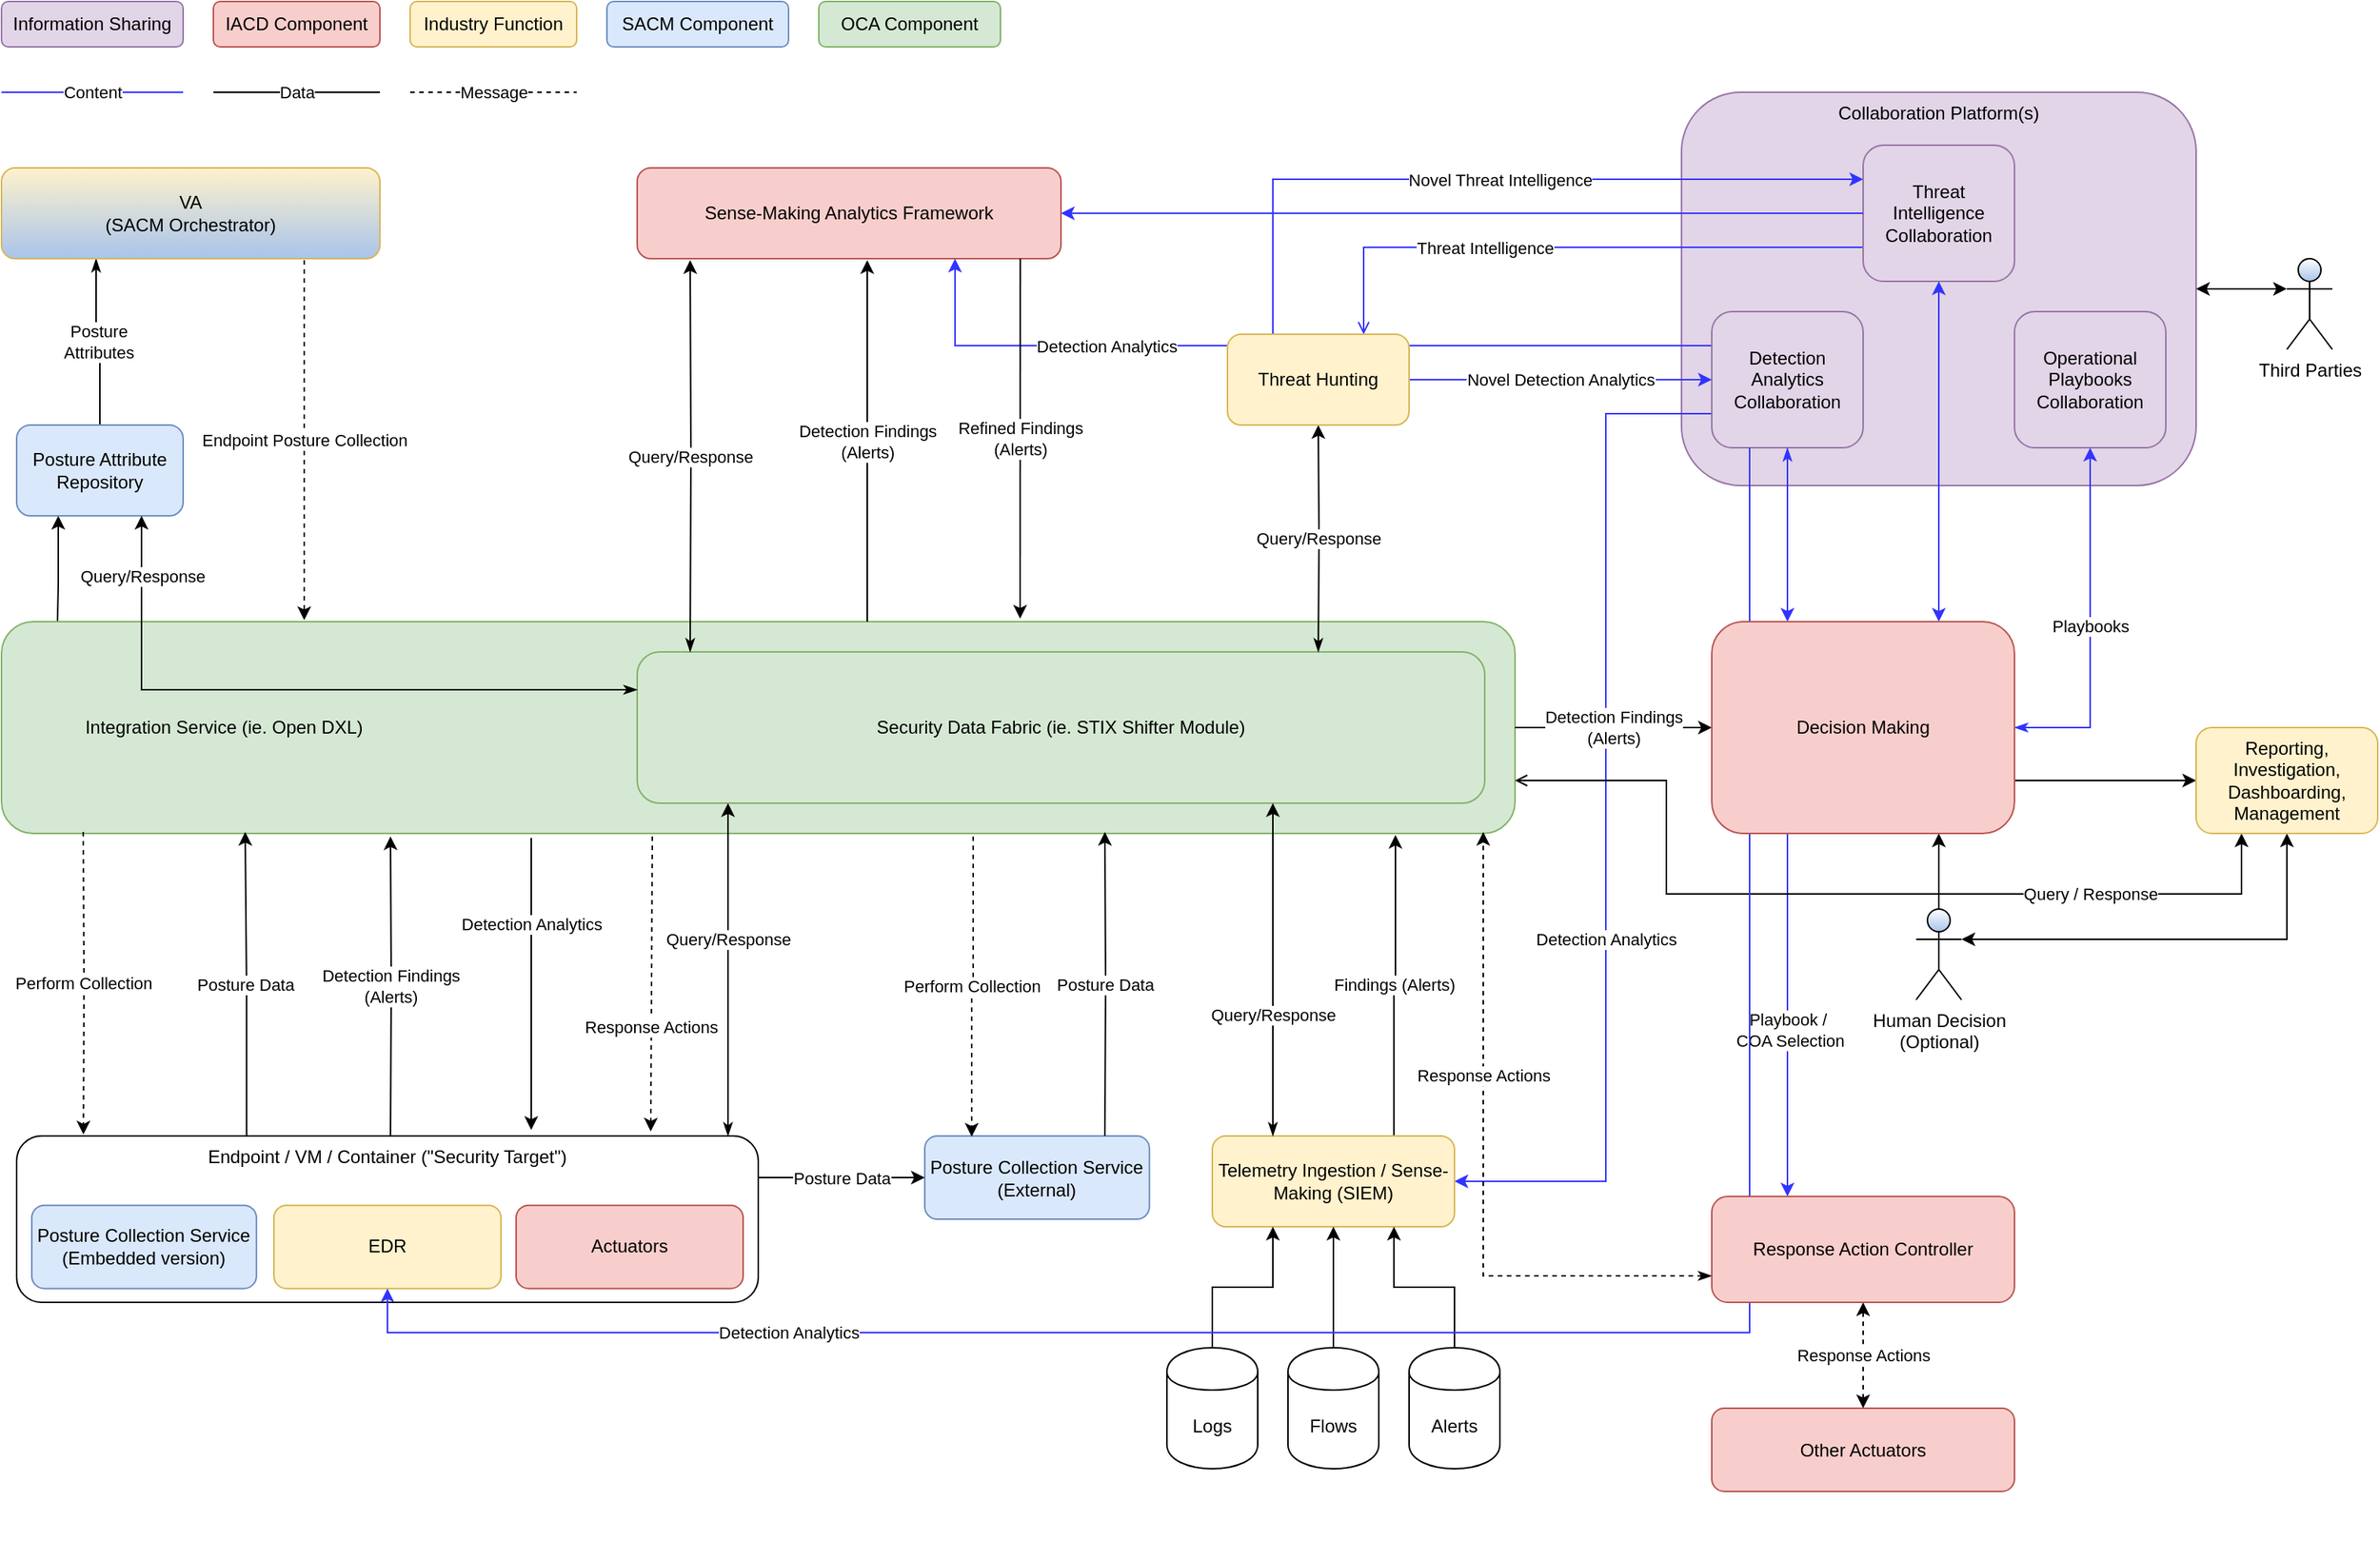 <mxfile version="13.2.6" type="github">
  <diagram id="B9lOtrirbngyGTcZE4m1" name="Page-1">
    <mxGraphModel dx="1172" dy="682" grid="1" gridSize="10" guides="1" tooltips="1" connect="1" arrows="1" fold="1" page="1" pageScale="1" pageWidth="850" pageHeight="1100" math="0" shadow="0">
      <root>
        <mxCell id="0" />
        <mxCell id="1" parent="0" />
        <mxCell id="9Mfv4na3mFFrGlOWOb3b-18" value="Collaboration Platform(s)" style="rounded=1;whiteSpace=wrap;html=1;align=center;fillColor=#e1d5e7;strokeColor=#9673a6;verticalAlign=top;" parent="1" vertex="1">
          <mxGeometry x="1130" y="80" width="340" height="260" as="geometry" />
        </mxCell>
        <mxCell id="esYa-NTaWCEVvL0tWDTw-10" value="Endpoint Posture Collection" style="edgeStyle=orthogonalEdgeStyle;rounded=0;orthogonalLoop=1;jettySize=auto;html=1;exitX=0.8;exitY=1.017;exitDx=0;exitDy=0;exitPerimeter=0;dashed=1;" parent="1" source="esYa-NTaWCEVvL0tWDTw-48" edge="1">
          <mxGeometry relative="1" as="geometry">
            <mxPoint x="200" y="170" as="sourcePoint" />
            <mxPoint x="220" y="429" as="targetPoint" />
          </mxGeometry>
        </mxCell>
        <mxCell id="esYa-NTaWCEVvL0tWDTw-71" value="Posture&lt;br&gt;Attributes" style="edgeStyle=orthogonalEdgeStyle;rounded=0;orthogonalLoop=1;jettySize=auto;html=1;entryX=0.25;entryY=1;entryDx=0;entryDy=0;startArrow=none;startFill=0;endArrow=classicThin;endFill=1;exitX=0.5;exitY=0;exitDx=0;exitDy=0;" parent="1" source="esYa-NTaWCEVvL0tWDTw-2" target="esYa-NTaWCEVvL0tWDTw-48" edge="1">
          <mxGeometry relative="1" as="geometry">
            <mxPoint x="430" y="370" as="sourcePoint" />
          </mxGeometry>
        </mxCell>
        <mxCell id="AGeJiFLoQ81j-lUDVO3M-9" style="edgeStyle=orthogonalEdgeStyle;rounded=0;orthogonalLoop=1;jettySize=auto;html=1;exitX=0.25;exitY=1;exitDx=0;exitDy=0;entryX=0.037;entryY=0;entryDx=0;entryDy=0;entryPerimeter=0;startArrow=classic;startFill=1;strokeColor=#000000;endArrow=none;endFill=0;" edge="1" parent="1" source="esYa-NTaWCEVvL0tWDTw-2" target="esYa-NTaWCEVvL0tWDTw-3">
          <mxGeometry relative="1" as="geometry">
            <Array as="points">
              <mxPoint x="58" y="405" />
            </Array>
          </mxGeometry>
        </mxCell>
        <mxCell id="esYa-NTaWCEVvL0tWDTw-2" value="Posture Attribute Repository" style="rounded=1;whiteSpace=wrap;html=1;fillColor=#dae8fc;strokeColor=#6c8ebf;" parent="1" vertex="1">
          <mxGeometry x="30" y="300" width="110" height="60" as="geometry" />
        </mxCell>
        <mxCell id="esYa-NTaWCEVvL0tWDTw-3" value="&amp;nbsp; &amp;nbsp; &amp;nbsp; &amp;nbsp; &amp;nbsp; &amp;nbsp; &amp;nbsp; &amp;nbsp; Integration Service (ie. Open DXL)" style="rounded=1;whiteSpace=wrap;html=1;align=left;fillColor=#d5e8d4;strokeColor=#82b366;" parent="1" vertex="1">
          <mxGeometry x="20" y="430" width="1000" height="140" as="geometry" />
        </mxCell>
        <mxCell id="esYa-NTaWCEVvL0tWDTw-16" value="Posture Data" style="edgeStyle=orthogonalEdgeStyle;rounded=0;orthogonalLoop=1;jettySize=auto;html=1;exitX=0.31;exitY=0;exitDx=0;exitDy=0;entryX=0.161;entryY=0.993;entryDx=0;entryDy=0;entryPerimeter=0;exitPerimeter=0;" parent="1" source="esYa-NTaWCEVvL0tWDTw-6" target="esYa-NTaWCEVvL0tWDTw-3" edge="1">
          <mxGeometry relative="1" as="geometry">
            <mxPoint x="440" y="620" as="targetPoint" />
            <Array as="points" />
          </mxGeometry>
        </mxCell>
        <mxCell id="esYa-NTaWCEVvL0tWDTw-17" value="Perform Collection" style="edgeStyle=orthogonalEdgeStyle;rounded=0;orthogonalLoop=1;jettySize=auto;html=1;entryX=0.09;entryY=-0.009;entryDx=0;entryDy=0;entryPerimeter=0;dashed=1;" parent="1" target="esYa-NTaWCEVvL0tWDTw-6" edge="1">
          <mxGeometry relative="1" as="geometry">
            <mxPoint x="74" y="569" as="sourcePoint" />
          </mxGeometry>
        </mxCell>
        <mxCell id="AGeJiFLoQ81j-lUDVO3M-10" value="Threat Intelligence" style="edgeStyle=orthogonalEdgeStyle;rounded=0;orthogonalLoop=1;jettySize=auto;html=1;exitX=0;exitY=0.75;exitDx=0;exitDy=0;entryX=0.75;entryY=0;entryDx=0;entryDy=0;startArrow=none;startFill=0;endArrow=open;endFill=0;strokeColor=#3333FF;" edge="1" parent="1" source="esYa-NTaWCEVvL0tWDTw-32" target="esYa-NTaWCEVvL0tWDTw-47">
          <mxGeometry x="0.29" relative="1" as="geometry">
            <mxPoint as="offset" />
          </mxGeometry>
        </mxCell>
        <mxCell id="esYa-NTaWCEVvL0tWDTw-32" value="Threat Intelligence Collaboration" style="rounded=1;whiteSpace=wrap;html=1;fillColor=#e1d5e7;strokeColor=#9673a6;" parent="1" vertex="1">
          <mxGeometry x="1250" y="115" width="100" height="90" as="geometry" />
        </mxCell>
        <mxCell id="esYa-NTaWCEVvL0tWDTw-33" value="Security Data Fabric (ie. STIX Shifter Module)" style="rounded=1;whiteSpace=wrap;html=1;fillColor=#d5e8d4;strokeColor=#82b366;" parent="1" vertex="1">
          <mxGeometry x="440" y="450" width="560" height="100" as="geometry" />
        </mxCell>
        <mxCell id="esYa-NTaWCEVvL0tWDTw-48" value="VA&lt;br&gt;(SACM Orchestrator)" style="rounded=1;whiteSpace=wrap;html=1;fillColor=#fff2cc;strokeColor=#d6b656;gradientColor=#A9C4EB;" parent="1" vertex="1">
          <mxGeometry x="20" y="130" width="250" height="60" as="geometry" />
        </mxCell>
        <mxCell id="vWFHUr5tTDaXBQ2kiWTk-4" value="" style="group" parent="1" vertex="1" connectable="0">
          <mxGeometry x="30" y="770" width="490" height="110" as="geometry" />
        </mxCell>
        <mxCell id="esYa-NTaWCEVvL0tWDTw-6" value="Endpoint / VM / Container (&quot;Security Target&quot;)" style="rounded=1;whiteSpace=wrap;html=1;verticalAlign=top;" parent="vWFHUr5tTDaXBQ2kiWTk-4" vertex="1">
          <mxGeometry width="490" height="110" as="geometry" />
        </mxCell>
        <mxCell id="esYa-NTaWCEVvL0tWDTw-7" value="Posture Collection Service (Embedded version)" style="rounded=1;whiteSpace=wrap;html=1;fillColor=#dae8fc;strokeColor=#6c8ebf;" parent="vWFHUr5tTDaXBQ2kiWTk-4" vertex="1">
          <mxGeometry x="10" y="45.833" width="148.42" height="55" as="geometry" />
        </mxCell>
        <mxCell id="esYa-NTaWCEVvL0tWDTw-39" value="EDR" style="rounded=1;whiteSpace=wrap;html=1;fillColor=#fff2cc;strokeColor=#d6b656;" parent="vWFHUr5tTDaXBQ2kiWTk-4" vertex="1">
          <mxGeometry x="170" y="45.833" width="150" height="55" as="geometry" />
        </mxCell>
        <mxCell id="vWFHUr5tTDaXBQ2kiWTk-3" value="Actuators" style="rounded=1;whiteSpace=wrap;html=1;fillColor=#f8cecc;strokeColor=#b85450;" parent="vWFHUr5tTDaXBQ2kiWTk-4" vertex="1">
          <mxGeometry x="330" y="45.833" width="150" height="55" as="geometry" />
        </mxCell>
        <mxCell id="vWFHUr5tTDaXBQ2kiWTk-5" value="Detection Findings&lt;br&gt;(Alerts)" style="edgeStyle=orthogonalEdgeStyle;rounded=0;orthogonalLoop=1;jettySize=auto;html=1;entryX=0.257;entryY=1.014;entryDx=0;entryDy=0;entryPerimeter=0;" parent="1" target="esYa-NTaWCEVvL0tWDTw-3" edge="1">
          <mxGeometry relative="1" as="geometry">
            <mxPoint x="277" y="770" as="sourcePoint" />
          </mxGeometry>
        </mxCell>
        <mxCell id="vWFHUr5tTDaXBQ2kiWTk-6" value="Detection Analytics" style="endArrow=classic;html=1;exitX=0.35;exitY=1.021;exitDx=0;exitDy=0;exitPerimeter=0;" parent="1" edge="1" source="esYa-NTaWCEVvL0tWDTw-3">
          <mxGeometry x="-0.409" width="50" height="50" relative="1" as="geometry">
            <mxPoint x="398" y="570" as="sourcePoint" />
            <mxPoint x="370" y="766" as="targetPoint" />
            <mxPoint as="offset" />
          </mxGeometry>
        </mxCell>
        <mxCell id="vWFHUr5tTDaXBQ2kiWTk-7" value="Response Actions" style="endArrow=classic;html=1;dashed=1;entryX=0.855;entryY=-0.027;entryDx=0;entryDy=0;entryPerimeter=0;" parent="1" edge="1" target="esYa-NTaWCEVvL0tWDTw-6">
          <mxGeometry x="0.293" width="50" height="50" relative="1" as="geometry">
            <mxPoint x="450" y="572" as="sourcePoint" />
            <mxPoint x="470" y="770" as="targetPoint" />
            <mxPoint as="offset" />
          </mxGeometry>
        </mxCell>
        <mxCell id="vWFHUr5tTDaXBQ2kiWTk-8" value="Posture Collection Service (External)" style="rounded=1;whiteSpace=wrap;html=1;fillColor=#dae8fc;strokeColor=#6c8ebf;" parent="1" vertex="1">
          <mxGeometry x="630" y="770.003" width="148.42" height="55" as="geometry" />
        </mxCell>
        <mxCell id="vWFHUr5tTDaXBQ2kiWTk-9" value="Posture Data" style="edgeStyle=orthogonalEdgeStyle;rounded=0;orthogonalLoop=1;jettySize=auto;html=1;entryX=0;entryY=0.5;entryDx=0;entryDy=0;exitX=1;exitY=0.25;exitDx=0;exitDy=0;" parent="1" source="esYa-NTaWCEVvL0tWDTw-6" target="vWFHUr5tTDaXBQ2kiWTk-8" edge="1">
          <mxGeometry relative="1" as="geometry">
            <mxPoint x="191" y="579.02" as="targetPoint" />
            <Array as="points" />
            <mxPoint x="570" y="850" as="sourcePoint" />
          </mxGeometry>
        </mxCell>
        <mxCell id="vWFHUr5tTDaXBQ2kiWTk-10" value="Perform Collection" style="edgeStyle=orthogonalEdgeStyle;rounded=0;orthogonalLoop=1;jettySize=auto;html=1;entryX=0.209;entryY=0.009;entryDx=0;entryDy=0;entryPerimeter=0;exitX=0.642;exitY=1.014;exitDx=0;exitDy=0;exitPerimeter=0;dashed=1;" parent="1" source="esYa-NTaWCEVvL0tWDTw-3" target="vWFHUr5tTDaXBQ2kiWTk-8" edge="1">
          <mxGeometry relative="1" as="geometry">
            <mxPoint x="670" y="590" as="sourcePoint" />
            <mxPoint x="84.1" y="779.01" as="targetPoint" />
          </mxGeometry>
        </mxCell>
        <mxCell id="vWFHUr5tTDaXBQ2kiWTk-11" value="Posture Data" style="edgeStyle=orthogonalEdgeStyle;rounded=0;orthogonalLoop=1;jettySize=auto;html=1;entryX=0.729;entryY=0.993;entryDx=0;entryDy=0;entryPerimeter=0;" parent="1" target="esYa-NTaWCEVvL0tWDTw-3" edge="1">
          <mxGeometry relative="1" as="geometry">
            <mxPoint x="191" y="579.02" as="targetPoint" />
            <Array as="points" />
            <mxPoint x="749" y="770" as="sourcePoint" />
          </mxGeometry>
        </mxCell>
        <mxCell id="esYa-NTaWCEVvL0tWDTw-49" value="Sense-Making Analytics Framework" style="rounded=1;whiteSpace=wrap;html=1;fillColor=#f8cecc;strokeColor=#b85450;" parent="1" vertex="1">
          <mxGeometry x="440" y="130" width="280" height="60" as="geometry" />
        </mxCell>
        <mxCell id="9Mfv4na3mFFrGlOWOb3b-23" value="Detection Analytics" style="edgeStyle=orthogonalEdgeStyle;rounded=0;orthogonalLoop=1;jettySize=auto;html=1;exitX=0;exitY=0.25;exitDx=0;exitDy=0;entryX=0.75;entryY=1;entryDx=0;entryDy=0;startArrow=none;startFill=0;endArrow=classic;endFill=1;strokeColor=#3333FF;" parent="1" source="vWFHUr5tTDaXBQ2kiWTk-13" target="esYa-NTaWCEVvL0tWDTw-49" edge="1">
          <mxGeometry x="0.435" relative="1" as="geometry">
            <mxPoint as="offset" />
          </mxGeometry>
        </mxCell>
        <mxCell id="9Mfv4na3mFFrGlOWOb3b-24" value="Detection Analytics" style="edgeStyle=orthogonalEdgeStyle;rounded=0;orthogonalLoop=1;jettySize=auto;html=1;exitX=0;exitY=0.75;exitDx=0;exitDy=0;entryX=1;entryY=0.5;entryDx=0;entryDy=0;startArrow=none;startFill=0;endArrow=classic;endFill=1;strokeColor=#3333FF;" parent="1" source="vWFHUr5tTDaXBQ2kiWTk-13" target="vWFHUr5tTDaXBQ2kiWTk-35" edge="1">
          <mxGeometry x="0.233" relative="1" as="geometry">
            <Array as="points">
              <mxPoint x="1080" y="293" />
              <mxPoint x="1080" y="800" />
            </Array>
            <mxPoint as="offset" />
          </mxGeometry>
        </mxCell>
        <mxCell id="vWFHUr5tTDaXBQ2kiWTk-13" value="Detection Analytics Collaboration" style="rounded=1;whiteSpace=wrap;html=1;fillColor=#e1d5e7;strokeColor=#9673a6;" parent="1" vertex="1">
          <mxGeometry x="1150" y="225" width="100" height="90" as="geometry" />
        </mxCell>
        <mxCell id="esYa-NTaWCEVvL0tWDTw-58" value="Query/Response" style="edgeStyle=orthogonalEdgeStyle;rounded=0;orthogonalLoop=1;jettySize=auto;html=1;entryX=0.125;entryY=1.017;entryDx=0;entryDy=0;startArrow=classicThin;startFill=1;entryPerimeter=0;" parent="1" target="esYa-NTaWCEVvL0tWDTw-49" edge="1">
          <mxGeometry relative="1" as="geometry">
            <mxPoint x="554.25" y="203" as="targetPoint" />
            <mxPoint x="475" y="450" as="sourcePoint" />
          </mxGeometry>
        </mxCell>
        <mxCell id="vWFHUr5tTDaXBQ2kiWTk-16" value="Query/Response" style="edgeStyle=orthogonalEdgeStyle;rounded=0;orthogonalLoop=1;jettySize=auto;html=1;entryX=0.5;entryY=1;entryDx=0;entryDy=0;startArrow=classicThin;startFill=1;" parent="1" target="esYa-NTaWCEVvL0tWDTw-47" edge="1">
          <mxGeometry relative="1" as="geometry">
            <mxPoint x="647.5" y="200" as="targetPoint" />
            <mxPoint x="890" y="450" as="sourcePoint" />
          </mxGeometry>
        </mxCell>
        <mxCell id="vWFHUr5tTDaXBQ2kiWTk-17" value="Detection Findings&lt;br&gt;(Alerts)" style="edgeStyle=orthogonalEdgeStyle;rounded=0;orthogonalLoop=1;jettySize=auto;html=1;" parent="1" edge="1">
          <mxGeometry relative="1" as="geometry">
            <mxPoint x="592" y="430" as="sourcePoint" />
            <mxPoint x="592" y="191" as="targetPoint" />
          </mxGeometry>
        </mxCell>
        <mxCell id="vWFHUr5tTDaXBQ2kiWTk-18" value="Refined Findings&lt;br&gt;(Alerts)" style="endArrow=classic;html=1;exitX=0.904;exitY=1;exitDx=0;exitDy=0;exitPerimeter=0;" parent="1" source="esYa-NTaWCEVvL0tWDTw-49" edge="1">
          <mxGeometry width="50" height="50" relative="1" as="geometry">
            <mxPoint x="420" y="380" as="sourcePoint" />
            <mxPoint x="693" y="428" as="targetPoint" />
          </mxGeometry>
        </mxCell>
        <mxCell id="vWFHUr5tTDaXBQ2kiWTk-27" value="Response Actions" style="edgeStyle=orthogonalEdgeStyle;rounded=0;orthogonalLoop=1;jettySize=auto;html=1;entryX=0.979;entryY=0.993;entryDx=0;entryDy=0;startArrow=classicThin;startFill=1;exitX=0;exitY=0.75;exitDx=0;exitDy=0;dashed=1;entryPerimeter=0;" parent="1" source="vWFHUr5tTDaXBQ2kiWTk-28" target="esYa-NTaWCEVvL0tWDTw-3" edge="1">
          <mxGeometry x="0.276" relative="1" as="geometry">
            <mxPoint x="1210" y="710" as="sourcePoint" />
            <mxPoint as="offset" />
          </mxGeometry>
        </mxCell>
        <mxCell id="vWFHUr5tTDaXBQ2kiWTk-34" value="Playbooks" style="edgeStyle=orthogonalEdgeStyle;rounded=0;orthogonalLoop=1;jettySize=auto;html=1;exitX=1;exitY=0.5;exitDx=0;exitDy=0;entryX=0.5;entryY=1;entryDx=0;entryDy=0;startArrow=classicThin;startFill=1;strokeColor=#3333FF;" parent="1" source="vWFHUr5tTDaXBQ2kiWTk-19" target="vWFHUr5tTDaXBQ2kiWTk-33" edge="1">
          <mxGeometry relative="1" as="geometry" />
        </mxCell>
        <mxCell id="vWFHUr5tTDaXBQ2kiWTk-20" value="Detection Findings&lt;br&gt;(Alerts)" style="endArrow=classic;html=1;entryX=0;entryY=0.5;entryDx=0;entryDy=0;exitX=1;exitY=0.5;exitDx=0;exitDy=0;" parent="1" source="esYa-NTaWCEVvL0tWDTw-3" target="vWFHUr5tTDaXBQ2kiWTk-19" edge="1">
          <mxGeometry width="50" height="50" relative="1" as="geometry">
            <mxPoint x="880" y="490" as="sourcePoint" />
            <mxPoint x="930" y="440" as="targetPoint" />
          </mxGeometry>
        </mxCell>
        <mxCell id="vWFHUr5tTDaXBQ2kiWTk-21" value="Novel Detection Analytics" style="endArrow=classic;html=1;entryX=0;entryY=0.5;entryDx=0;entryDy=0;exitX=1;exitY=0.5;exitDx=0;exitDy=0;strokeColor=#3333FF;" parent="1" source="esYa-NTaWCEVvL0tWDTw-47" target="vWFHUr5tTDaXBQ2kiWTk-13" edge="1">
          <mxGeometry width="50" height="50" relative="1" as="geometry">
            <mxPoint x="740" y="360" as="sourcePoint" />
            <mxPoint x="790" y="310" as="targetPoint" />
          </mxGeometry>
        </mxCell>
        <mxCell id="vWFHUr5tTDaXBQ2kiWTk-22" value="" style="endArrow=classic;html=1;entryX=1;entryY=0.5;entryDx=0;entryDy=0;exitX=0;exitY=0.5;exitDx=0;exitDy=0;strokeColor=#3333FF;" parent="1" source="esYa-NTaWCEVvL0tWDTw-32" target="esYa-NTaWCEVvL0tWDTw-49" edge="1">
          <mxGeometry width="50" height="50" relative="1" as="geometry">
            <mxPoint x="740" y="360" as="sourcePoint" />
            <mxPoint x="790" y="310" as="targetPoint" />
          </mxGeometry>
        </mxCell>
        <mxCell id="vWFHUr5tTDaXBQ2kiWTk-25" value="" style="endArrow=classic;html=1;entryX=0.75;entryY=0;entryDx=0;entryDy=0;exitX=0.5;exitY=1;exitDx=0;exitDy=0;strokeColor=#3333FF;startArrow=classic;startFill=1;" parent="1" source="esYa-NTaWCEVvL0tWDTw-32" target="vWFHUr5tTDaXBQ2kiWTk-19" edge="1">
          <mxGeometry width="50" height="50" relative="1" as="geometry">
            <mxPoint x="880" y="440" as="sourcePoint" />
            <mxPoint x="930" y="390" as="targetPoint" />
          </mxGeometry>
        </mxCell>
        <mxCell id="vWFHUr5tTDaXBQ2kiWTk-26" value="" style="endArrow=classic;html=1;entryX=0.25;entryY=0;entryDx=0;entryDy=0;exitX=0.5;exitY=1;exitDx=0;exitDy=0;startArrow=classicThin;startFill=1;strokeColor=#3333FF;" parent="1" source="vWFHUr5tTDaXBQ2kiWTk-13" target="vWFHUr5tTDaXBQ2kiWTk-19" edge="1">
          <mxGeometry width="50" height="50" relative="1" as="geometry">
            <mxPoint x="880" y="440" as="sourcePoint" />
            <mxPoint x="930" y="390" as="targetPoint" />
          </mxGeometry>
        </mxCell>
        <mxCell id="vWFHUr5tTDaXBQ2kiWTk-29" value="Other Actuators" style="rounded=1;whiteSpace=wrap;html=1;fillColor=#f8cecc;strokeColor=#b85450;" parent="1" vertex="1">
          <mxGeometry x="1150" y="950" width="200" height="55" as="geometry" />
        </mxCell>
        <mxCell id="vWFHUr5tTDaXBQ2kiWTk-30" value="Response Actions" style="endArrow=classic;startArrow=classic;html=1;entryX=0.5;entryY=1;entryDx=0;entryDy=0;exitX=0.5;exitY=0;exitDx=0;exitDy=0;dashed=1;" parent="1" source="vWFHUr5tTDaXBQ2kiWTk-29" target="vWFHUr5tTDaXBQ2kiWTk-28" edge="1">
          <mxGeometry width="50" height="50" relative="1" as="geometry">
            <mxPoint x="780" y="870" as="sourcePoint" />
            <mxPoint x="830" y="820" as="targetPoint" />
          </mxGeometry>
        </mxCell>
        <mxCell id="vWFHUr5tTDaXBQ2kiWTk-31" value="Playbook /&lt;br&gt;&amp;nbsp;COA Selection" style="endArrow=classic;html=1;entryX=0.25;entryY=0;entryDx=0;entryDy=0;exitX=0.25;exitY=1;exitDx=0;exitDy=0;strokeColor=#3333FF;" parent="1" source="vWFHUr5tTDaXBQ2kiWTk-19" target="vWFHUr5tTDaXBQ2kiWTk-28" edge="1">
          <mxGeometry x="0.083" width="50" height="50" relative="1" as="geometry">
            <mxPoint x="960" y="720" as="sourcePoint" />
            <mxPoint x="1010" y="670" as="targetPoint" />
            <mxPoint as="offset" />
          </mxGeometry>
        </mxCell>
        <mxCell id="vWFHUr5tTDaXBQ2kiWTk-33" value="Operational&lt;br&gt;Playbooks&lt;br&gt;Collaboration" style="rounded=1;whiteSpace=wrap;html=1;fillColor=#e1d5e7;strokeColor=#9673a6;" parent="1" vertex="1">
          <mxGeometry x="1350" y="225" width="100" height="90" as="geometry" />
        </mxCell>
        <mxCell id="AGeJiFLoQ81j-lUDVO3M-1" value="Findings (Alerts)" style="edgeStyle=orthogonalEdgeStyle;rounded=0;orthogonalLoop=1;jettySize=auto;html=1;exitX=0.75;exitY=0;exitDx=0;exitDy=0;entryX=0.921;entryY=1.007;entryDx=0;entryDy=0;entryPerimeter=0;strokeColor=#000000;" edge="1" parent="1" source="vWFHUr5tTDaXBQ2kiWTk-35" target="esYa-NTaWCEVvL0tWDTw-3">
          <mxGeometry relative="1" as="geometry" />
        </mxCell>
        <mxCell id="vWFHUr5tTDaXBQ2kiWTk-35" value="Telemetry Ingestion / Sense-Making (SIEM)" style="rounded=1;whiteSpace=wrap;html=1;fillColor=#fff2cc;strokeColor=#d6b656;" parent="1" vertex="1">
          <mxGeometry x="820" y="770" width="160" height="60" as="geometry" />
        </mxCell>
        <mxCell id="vWFHUr5tTDaXBQ2kiWTk-36" value="Query/Response" style="edgeStyle=orthogonalEdgeStyle;rounded=0;orthogonalLoop=1;jettySize=auto;html=1;entryX=0.75;entryY=1;entryDx=0;entryDy=0;startArrow=classicThin;startFill=1;exitX=0.25;exitY=0;exitDx=0;exitDy=0;" parent="1" source="vWFHUr5tTDaXBQ2kiWTk-35" target="esYa-NTaWCEVvL0tWDTw-33" edge="1">
          <mxGeometry x="-0.273" relative="1" as="geometry">
            <mxPoint x="889.5" y="550" as="targetPoint" />
            <mxPoint x="889.5" y="700" as="sourcePoint" />
            <mxPoint as="offset" />
          </mxGeometry>
        </mxCell>
        <mxCell id="vWFHUr5tTDaXBQ2kiWTk-37" value="" style="shape=cylinder;whiteSpace=wrap;html=1;boundedLbl=1;backgroundOutline=1;align=left;movable=0;resizable=0;rotatable=0;deletable=0;editable=0;connectable=0;fillColor=none;strokeColor=none;" parent="1" vertex="1">
          <mxGeometry x="760" y="970" width="60" height="80" as="geometry" />
        </mxCell>
        <mxCell id="9Mfv4na3mFFrGlOWOb3b-7" style="edgeStyle=orthogonalEdgeStyle;rounded=0;orthogonalLoop=1;jettySize=auto;html=1;exitX=0.5;exitY=0;exitDx=0;exitDy=0;entryX=0.25;entryY=1;entryDx=0;entryDy=0;startArrow=none;startFill=0;" parent="1" source="vWFHUr5tTDaXBQ2kiWTk-38" target="vWFHUr5tTDaXBQ2kiWTk-35" edge="1">
          <mxGeometry relative="1" as="geometry" />
        </mxCell>
        <mxCell id="vWFHUr5tTDaXBQ2kiWTk-38" value="Logs" style="shape=cylinder;whiteSpace=wrap;html=1;boundedLbl=1;backgroundOutline=1;align=center;" parent="1" vertex="1">
          <mxGeometry x="790" y="910" width="60" height="80" as="geometry" />
        </mxCell>
        <mxCell id="9Mfv4na3mFFrGlOWOb3b-8" style="edgeStyle=orthogonalEdgeStyle;rounded=0;orthogonalLoop=1;jettySize=auto;html=1;exitX=0.5;exitY=0;exitDx=0;exitDy=0;entryX=0.5;entryY=1;entryDx=0;entryDy=0;startArrow=none;startFill=0;" parent="1" source="9Mfv4na3mFFrGlOWOb3b-1" target="vWFHUr5tTDaXBQ2kiWTk-35" edge="1">
          <mxGeometry relative="1" as="geometry" />
        </mxCell>
        <mxCell id="9Mfv4na3mFFrGlOWOb3b-1" value="Flows" style="shape=cylinder;whiteSpace=wrap;html=1;boundedLbl=1;backgroundOutline=1;align=center;" parent="1" vertex="1">
          <mxGeometry x="870" y="910" width="60" height="80" as="geometry" />
        </mxCell>
        <mxCell id="9Mfv4na3mFFrGlOWOb3b-9" style="edgeStyle=orthogonalEdgeStyle;rounded=0;orthogonalLoop=1;jettySize=auto;html=1;exitX=0.5;exitY=0;exitDx=0;exitDy=0;entryX=0.75;entryY=1;entryDx=0;entryDy=0;startArrow=none;startFill=0;" parent="1" source="9Mfv4na3mFFrGlOWOb3b-3" target="vWFHUr5tTDaXBQ2kiWTk-35" edge="1">
          <mxGeometry relative="1" as="geometry" />
        </mxCell>
        <mxCell id="9Mfv4na3mFFrGlOWOb3b-3" value="Alerts" style="shape=cylinder;whiteSpace=wrap;html=1;boundedLbl=1;backgroundOutline=1;align=center;" parent="1" vertex="1">
          <mxGeometry x="950" y="910" width="60" height="80" as="geometry" />
        </mxCell>
        <mxCell id="9Mfv4na3mFFrGlOWOb3b-10" value="Information Sharing" style="rounded=1;whiteSpace=wrap;html=1;align=center;fillColor=#e1d5e7;strokeColor=#9673a6;" parent="1" vertex="1">
          <mxGeometry x="20" y="20" width="120" height="30" as="geometry" />
        </mxCell>
        <mxCell id="9Mfv4na3mFFrGlOWOb3b-11" value="IACD Component" style="rounded=1;whiteSpace=wrap;html=1;align=center;fillColor=#f8cecc;strokeColor=#b85450;" parent="1" vertex="1">
          <mxGeometry x="160" y="20" width="110" height="30" as="geometry" />
        </mxCell>
        <mxCell id="9Mfv4na3mFFrGlOWOb3b-12" value="Industry Function" style="rounded=1;whiteSpace=wrap;html=1;align=center;fillColor=#fff2cc;strokeColor=#d6b656;" parent="1" vertex="1">
          <mxGeometry x="290" y="20" width="110" height="30" as="geometry" />
        </mxCell>
        <mxCell id="9Mfv4na3mFFrGlOWOb3b-13" value="SACM Component" style="rounded=1;whiteSpace=wrap;html=1;align=center;fillColor=#dae8fc;strokeColor=#6c8ebf;" parent="1" vertex="1">
          <mxGeometry x="420" y="20" width="120" height="30" as="geometry" />
        </mxCell>
        <mxCell id="9Mfv4na3mFFrGlOWOb3b-14" value="OCA Component" style="rounded=1;whiteSpace=wrap;html=1;align=center;fillColor=#d5e8d4;strokeColor=#82b366;" parent="1" vertex="1">
          <mxGeometry x="560" y="20" width="120" height="30" as="geometry" />
        </mxCell>
        <mxCell id="9Mfv4na3mFFrGlOWOb3b-16" style="edgeStyle=orthogonalEdgeStyle;rounded=0;orthogonalLoop=1;jettySize=auto;html=1;exitX=0.5;exitY=0;exitDx=0;exitDy=0;exitPerimeter=0;entryX=0.75;entryY=1;entryDx=0;entryDy=0;startArrow=none;startFill=0;" parent="1" source="9Mfv4na3mFFrGlOWOb3b-15" target="vWFHUr5tTDaXBQ2kiWTk-19" edge="1">
          <mxGeometry relative="1" as="geometry" />
        </mxCell>
        <mxCell id="AGeJiFLoQ81j-lUDVO3M-6" style="edgeStyle=orthogonalEdgeStyle;rounded=0;orthogonalLoop=1;jettySize=auto;html=1;exitX=1;exitY=0.333;exitDx=0;exitDy=0;exitPerimeter=0;entryX=0.5;entryY=1;entryDx=0;entryDy=0;strokeColor=#000000;startArrow=classic;startFill=1;" edge="1" parent="1" source="9Mfv4na3mFFrGlOWOb3b-15" target="AGeJiFLoQ81j-lUDVO3M-2">
          <mxGeometry relative="1" as="geometry" />
        </mxCell>
        <mxCell id="AGeJiFLoQ81j-lUDVO3M-11" value="Query / Response" style="edgeStyle=orthogonalEdgeStyle;rounded=0;orthogonalLoop=1;jettySize=auto;html=1;exitX=0.25;exitY=1;exitDx=0;exitDy=0;entryX=1;entryY=0.75;entryDx=0;entryDy=0;startArrow=classic;startFill=1;endArrow=open;endFill=0;strokeColor=#000000;" edge="1" parent="1" source="AGeJiFLoQ81j-lUDVO3M-2" target="esYa-NTaWCEVvL0tWDTw-3">
          <mxGeometry x="-0.529" relative="1" as="geometry">
            <Array as="points">
              <mxPoint x="1500" y="610" />
              <mxPoint x="1120" y="610" />
              <mxPoint x="1120" y="535" />
            </Array>
            <mxPoint as="offset" />
          </mxGeometry>
        </mxCell>
        <mxCell id="9Mfv4na3mFFrGlOWOb3b-15" value="Human Decision&lt;br&gt;(Optional)" style="shape=umlActor;verticalLabelPosition=bottom;labelBackgroundColor=#ffffff;verticalAlign=top;html=1;outlineConnect=0;gradientColor=#A9C4EB;align=center;" parent="1" vertex="1">
          <mxGeometry x="1285" y="620" width="30" height="60" as="geometry" />
        </mxCell>
        <mxCell id="9Mfv4na3mFFrGlOWOb3b-21" style="edgeStyle=orthogonalEdgeStyle;rounded=0;orthogonalLoop=1;jettySize=auto;html=1;exitX=0;exitY=0.333;exitDx=0;exitDy=0;exitPerimeter=0;entryX=1;entryY=0.5;entryDx=0;entryDy=0;startArrow=classic;startFill=1;" parent="1" source="9Mfv4na3mFFrGlOWOb3b-19" target="9Mfv4na3mFFrGlOWOb3b-18" edge="1">
          <mxGeometry relative="1" as="geometry" />
        </mxCell>
        <mxCell id="9Mfv4na3mFFrGlOWOb3b-19" value="Third Parties" style="shape=umlActor;verticalLabelPosition=bottom;labelBackgroundColor=#ffffff;verticalAlign=top;html=1;outlineConnect=0;gradientColor=#A9C4EB;align=center;" parent="1" vertex="1">
          <mxGeometry x="1530" y="190" width="30" height="60" as="geometry" />
        </mxCell>
        <mxCell id="9Mfv4na3mFFrGlOWOb3b-22" value="Detection Analytics" style="edgeStyle=orthogonalEdgeStyle;rounded=0;orthogonalLoop=1;jettySize=auto;html=1;exitX=0.5;exitY=1;exitDx=0;exitDy=0;entryX=0.25;entryY=1;entryDx=0;entryDy=0;startArrow=classic;startFill=1;strokeColor=#3333FF;endArrow=none;endFill=0;" parent="1" source="esYa-NTaWCEVvL0tWDTw-39" target="vWFHUr5tTDaXBQ2kiWTk-13" edge="1">
          <mxGeometry x="-0.611" relative="1" as="geometry">
            <Array as="points">
              <mxPoint x="275" y="900" />
              <mxPoint x="1175" y="900" />
            </Array>
            <mxPoint as="offset" />
          </mxGeometry>
        </mxCell>
        <mxCell id="AGeJiFLoQ81j-lUDVO3M-5" style="edgeStyle=orthogonalEdgeStyle;rounded=0;orthogonalLoop=1;jettySize=auto;html=1;exitX=1;exitY=0.75;exitDx=0;exitDy=0;entryX=0;entryY=0.5;entryDx=0;entryDy=0;strokeColor=#000000;" edge="1" parent="1" source="vWFHUr5tTDaXBQ2kiWTk-19" target="AGeJiFLoQ81j-lUDVO3M-2">
          <mxGeometry relative="1" as="geometry" />
        </mxCell>
        <mxCell id="vWFHUr5tTDaXBQ2kiWTk-19" value="Decision Making" style="rounded=1;whiteSpace=wrap;html=1;fillColor=#f8cecc;strokeColor=#b85450;" parent="1" vertex="1">
          <mxGeometry x="1150" y="430" width="200" height="140" as="geometry" />
        </mxCell>
        <mxCell id="vWFHUr5tTDaXBQ2kiWTk-28" value="Response Action Controller" style="rounded=1;whiteSpace=wrap;html=1;fillColor=#f8cecc;strokeColor=#b85450;" parent="1" vertex="1">
          <mxGeometry x="1150" y="810" width="200" height="70" as="geometry" />
        </mxCell>
        <mxCell id="9Mfv4na3mFFrGlOWOb3b-25" value="Novel Threat Intelligence" style="edgeStyle=orthogonalEdgeStyle;rounded=0;orthogonalLoop=1;jettySize=auto;html=1;exitX=0.25;exitY=0;exitDx=0;exitDy=0;entryX=0;entryY=0.25;entryDx=0;entryDy=0;startArrow=none;startFill=0;endArrow=classic;endFill=1;strokeColor=#3333FF;" parent="1" source="esYa-NTaWCEVvL0tWDTw-47" target="esYa-NTaWCEVvL0tWDTw-32" edge="1">
          <mxGeometry x="0.025" relative="1" as="geometry">
            <mxPoint as="offset" />
            <Array as="points">
              <mxPoint x="860" y="138" />
            </Array>
          </mxGeometry>
        </mxCell>
        <mxCell id="esYa-NTaWCEVvL0tWDTw-47" value="Threat Hunting" style="rounded=1;whiteSpace=wrap;html=1;fillColor=#fff2cc;strokeColor=#d6b656;" parent="1" vertex="1">
          <mxGeometry x="830" y="240" width="120" height="60" as="geometry" />
        </mxCell>
        <mxCell id="9Mfv4na3mFFrGlOWOb3b-26" value="Content" style="endArrow=none;html=1;strokeColor=#3333FF;" parent="1" edge="1">
          <mxGeometry width="50" height="50" relative="1" as="geometry">
            <mxPoint x="20" y="80" as="sourcePoint" />
            <mxPoint x="140" y="80" as="targetPoint" />
          </mxGeometry>
        </mxCell>
        <mxCell id="9Mfv4na3mFFrGlOWOb3b-27" value="Data" style="endArrow=none;html=1;strokeColor=#000000;" parent="1" edge="1">
          <mxGeometry width="50" height="50" relative="1" as="geometry">
            <mxPoint x="160" y="80" as="sourcePoint" />
            <mxPoint x="270" y="80" as="targetPoint" />
          </mxGeometry>
        </mxCell>
        <mxCell id="9Mfv4na3mFFrGlOWOb3b-28" value="Message" style="endArrow=none;html=1;strokeColor=#000000;dashed=1;" parent="1" edge="1">
          <mxGeometry width="50" height="50" relative="1" as="geometry">
            <mxPoint x="290" y="80" as="sourcePoint" />
            <mxPoint x="400" y="80" as="targetPoint" />
          </mxGeometry>
        </mxCell>
        <mxCell id="AGeJiFLoQ81j-lUDVO3M-2" value="Reporting, Investigation, Dashboarding, Management" style="rounded=1;whiteSpace=wrap;html=1;fillColor=#fff2cc;strokeColor=#d6b656;" vertex="1" parent="1">
          <mxGeometry x="1470" y="500" width="120" height="70" as="geometry" />
        </mxCell>
        <mxCell id="AGeJiFLoQ81j-lUDVO3M-7" value="Query/Response" style="edgeStyle=orthogonalEdgeStyle;rounded=0;orthogonalLoop=1;jettySize=auto;html=1;entryX=0.75;entryY=1;entryDx=0;entryDy=0;startArrow=classicThin;startFill=1;exitX=0.25;exitY=0;exitDx=0;exitDy=0;" edge="1" parent="1">
          <mxGeometry x="0.182" relative="1" as="geometry">
            <mxPoint x="500" y="550" as="targetPoint" />
            <mxPoint x="500" y="770" as="sourcePoint" />
            <mxPoint as="offset" />
          </mxGeometry>
        </mxCell>
        <mxCell id="AGeJiFLoQ81j-lUDVO3M-8" value="Query/Response" style="edgeStyle=orthogonalEdgeStyle;rounded=0;orthogonalLoop=1;jettySize=auto;html=1;entryX=0.75;entryY=1;entryDx=0;entryDy=0;startArrow=classicThin;startFill=1;exitX=0;exitY=0.25;exitDx=0;exitDy=0;" edge="1" parent="1" source="esYa-NTaWCEVvL0tWDTw-33" target="esYa-NTaWCEVvL0tWDTw-2">
          <mxGeometry x="0.819" relative="1" as="geometry">
            <mxPoint x="120" y="210" as="targetPoint" />
            <mxPoint x="120" y="430" as="sourcePoint" />
            <mxPoint as="offset" />
          </mxGeometry>
        </mxCell>
      </root>
    </mxGraphModel>
  </diagram>
</mxfile>
